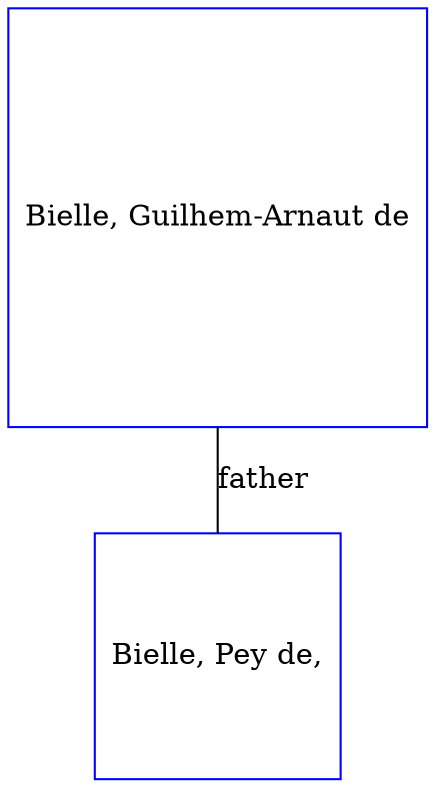 digraph D {
    edge [dir=none];    node [shape=box];    "013486"   [label="Bielle, Guilhem-Arnaut de", shape=box, regular=1, color="blue"] ;
"013485"   [label="Bielle, Pey de,", shape=box, regular=1, color="blue"] ;
013486->013485 [label="father",arrowsize=0.0]; 
}